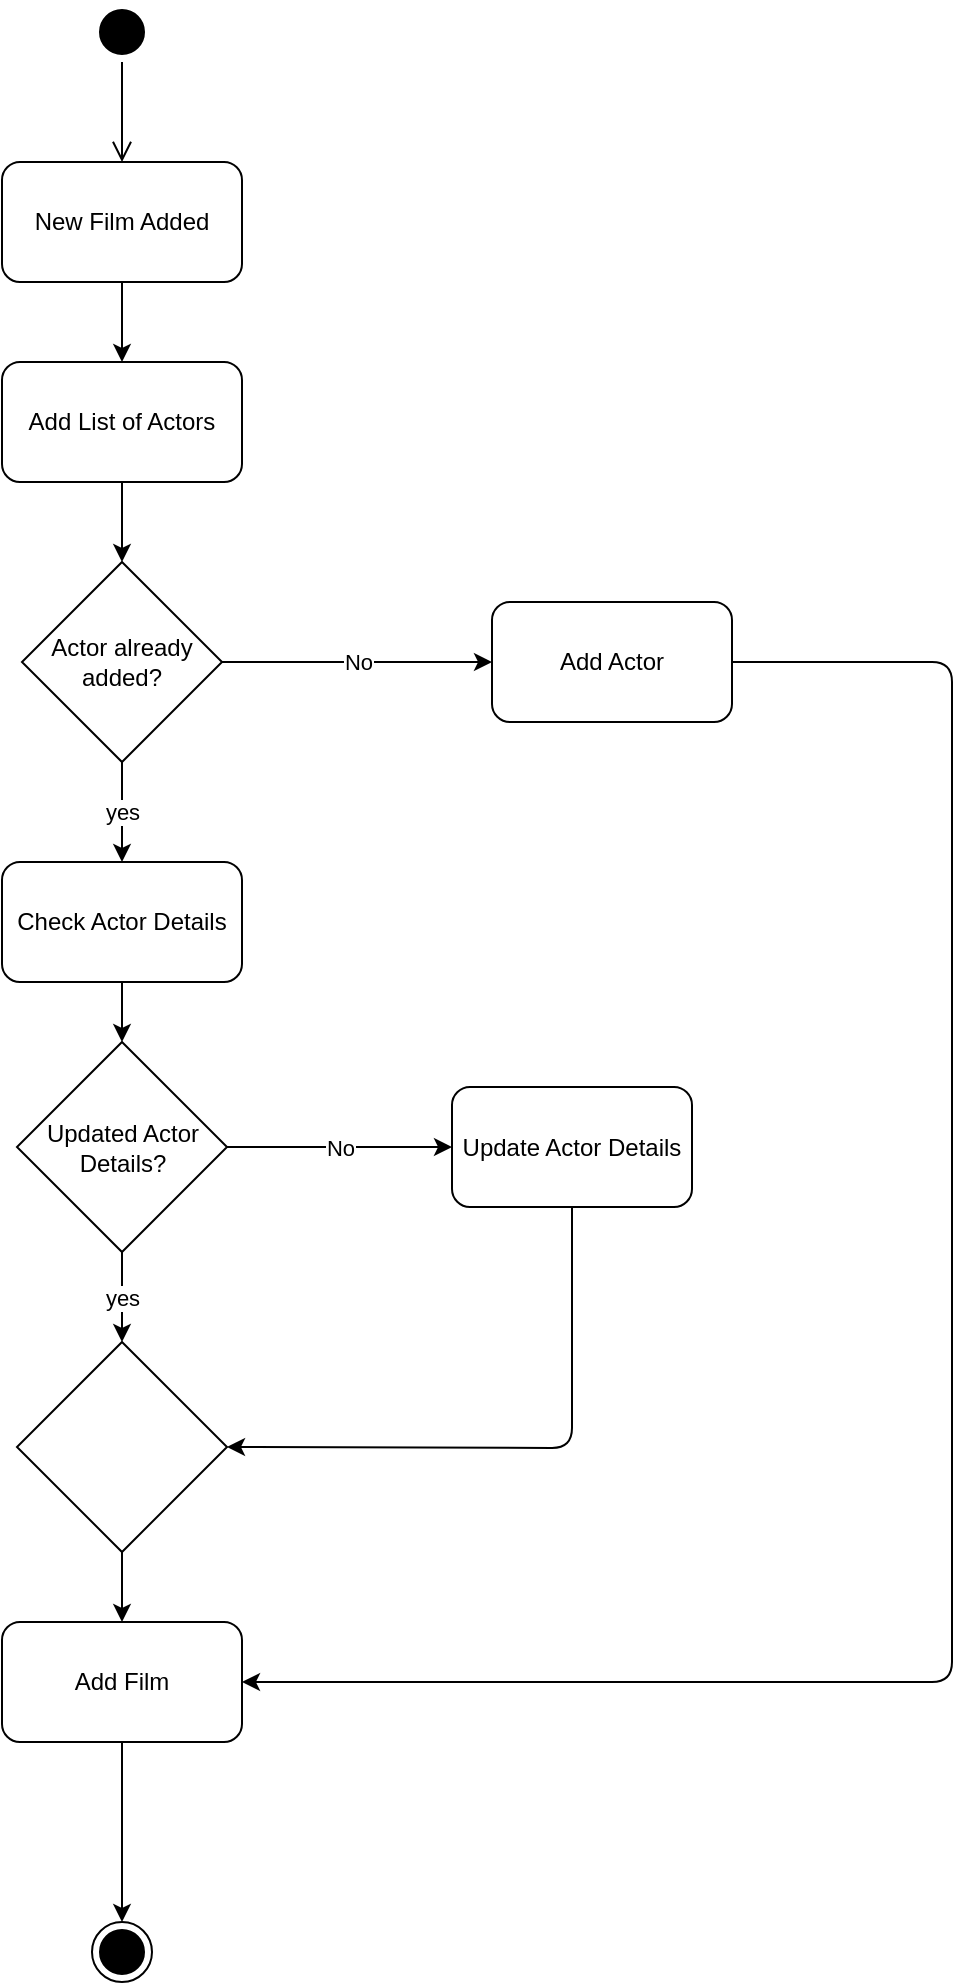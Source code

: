<mxfile version="14.6.9" type="device"><diagram id="kh1GyvmbxSxxImaQE_rj" name="Page-1"><mxGraphModel dx="2066" dy="1026" grid="1" gridSize="10" guides="1" tooltips="1" connect="1" arrows="1" fold="1" page="1" pageScale="1" pageWidth="827" pageHeight="1169" math="0" shadow="0"><root><mxCell id="0"/><mxCell id="1" parent="0"/><mxCell id="a9U59EaKdhXMRpquKWLf-4" value="" style="ellipse;html=1;shape=startState;fillColor=#000000;" parent="1" vertex="1"><mxGeometry x="300" y="140" width="30" height="30" as="geometry"/></mxCell><mxCell id="a9U59EaKdhXMRpquKWLf-5" value="" style="edgeStyle=orthogonalEdgeStyle;html=1;verticalAlign=bottom;endArrow=open;endSize=8;entryX=0.5;entryY=0;entryDx=0;entryDy=0;" parent="1" source="a9U59EaKdhXMRpquKWLf-4" target="a9U59EaKdhXMRpquKWLf-6" edge="1"><mxGeometry relative="1" as="geometry"><mxPoint x="315" y="330" as="targetPoint"/><Array as="points"/></mxGeometry></mxCell><mxCell id="a9U59EaKdhXMRpquKWLf-9" style="edgeStyle=orthogonalEdgeStyle;rounded=0;orthogonalLoop=1;jettySize=auto;html=1;exitX=0.5;exitY=1;exitDx=0;exitDy=0;entryX=0.5;entryY=0;entryDx=0;entryDy=0;strokeColor=#000000;" parent="1" source="a9U59EaKdhXMRpquKWLf-6" target="a9U59EaKdhXMRpquKWLf-7" edge="1"><mxGeometry relative="1" as="geometry"/></mxCell><mxCell id="a9U59EaKdhXMRpquKWLf-6" value="New Film Added" style="rounded=1;whiteSpace=wrap;html=1;strokeColor=#000000;" parent="1" vertex="1"><mxGeometry x="255" y="220" width="120" height="60" as="geometry"/></mxCell><mxCell id="a9U59EaKdhXMRpquKWLf-7" value="Add List of Actors" style="rounded=1;whiteSpace=wrap;html=1;strokeColor=#000000;" parent="1" vertex="1"><mxGeometry x="255" y="320" width="120" height="60" as="geometry"/></mxCell><mxCell id="a9U59EaKdhXMRpquKWLf-10" value="Actor already added?" style="rhombus;whiteSpace=wrap;html=1;strokeColor=#000000;" parent="1" vertex="1"><mxGeometry x="265" y="420" width="100" height="100" as="geometry"/></mxCell><mxCell id="a9U59EaKdhXMRpquKWLf-11" value="" style="endArrow=classic;html=1;strokeColor=#000000;exitX=0.5;exitY=1;exitDx=0;exitDy=0;entryX=0.5;entryY=0;entryDx=0;entryDy=0;" parent="1" source="a9U59EaKdhXMRpquKWLf-7" target="a9U59EaKdhXMRpquKWLf-10" edge="1"><mxGeometry width="50" height="50" relative="1" as="geometry"><mxPoint x="390" y="590" as="sourcePoint"/><mxPoint x="440" y="540" as="targetPoint"/></mxGeometry></mxCell><mxCell id="a9U59EaKdhXMRpquKWLf-12" value="Add Actor" style="rounded=1;whiteSpace=wrap;html=1;strokeColor=#000000;" parent="1" vertex="1"><mxGeometry x="500" y="440" width="120" height="60" as="geometry"/></mxCell><mxCell id="a9U59EaKdhXMRpquKWLf-13" value="No" style="endArrow=classic;html=1;strokeColor=#000000;exitX=1;exitY=0.5;exitDx=0;exitDy=0;entryX=0;entryY=0.5;entryDx=0;entryDy=0;" parent="1" source="a9U59EaKdhXMRpquKWLf-10" target="a9U59EaKdhXMRpquKWLf-12" edge="1"><mxGeometry width="50" height="50" relative="1" as="geometry"><mxPoint x="390" y="590" as="sourcePoint"/><mxPoint x="440" y="540" as="targetPoint"/></mxGeometry></mxCell><mxCell id="a9U59EaKdhXMRpquKWLf-14" value="Check Actor Details" style="rounded=1;whiteSpace=wrap;html=1;strokeColor=#000000;" parent="1" vertex="1"><mxGeometry x="255" y="570" width="120" height="60" as="geometry"/></mxCell><mxCell id="a9U59EaKdhXMRpquKWLf-15" value="yes" style="endArrow=classic;html=1;strokeColor=#000000;exitX=0.5;exitY=1;exitDx=0;exitDy=0;entryX=0.5;entryY=0;entryDx=0;entryDy=0;" parent="1" source="a9U59EaKdhXMRpquKWLf-10" target="a9U59EaKdhXMRpquKWLf-14" edge="1"><mxGeometry width="50" height="50" relative="1" as="geometry"><mxPoint x="390" y="590" as="sourcePoint"/><mxPoint x="315" y="585" as="targetPoint"/></mxGeometry></mxCell><mxCell id="a9U59EaKdhXMRpquKWLf-16" value="Updated Actor Details?" style="rhombus;whiteSpace=wrap;html=1;strokeColor=#000000;" parent="1" vertex="1"><mxGeometry x="262.5" y="660" width="105" height="105" as="geometry"/></mxCell><mxCell id="a9U59EaKdhXMRpquKWLf-17" value="Update Actor Details" style="rounded=1;whiteSpace=wrap;html=1;strokeColor=#000000;" parent="1" vertex="1"><mxGeometry x="480" y="682.5" width="120" height="60" as="geometry"/></mxCell><mxCell id="a9U59EaKdhXMRpquKWLf-18" value="" style="endArrow=classic;html=1;strokeColor=#000000;exitX=0.5;exitY=1;exitDx=0;exitDy=0;entryX=0.5;entryY=0;entryDx=0;entryDy=0;" parent="1" source="a9U59EaKdhXMRpquKWLf-14" target="a9U59EaKdhXMRpquKWLf-16" edge="1"><mxGeometry width="50" height="50" relative="1" as="geometry"><mxPoint x="253.5" y="670" as="sourcePoint"/><mxPoint x="303.5" y="620" as="targetPoint"/></mxGeometry></mxCell><mxCell id="a9U59EaKdhXMRpquKWLf-19" value="No" style="endArrow=classic;html=1;strokeColor=#000000;exitX=1;exitY=0.5;exitDx=0;exitDy=0;entryX=0;entryY=0.5;entryDx=0;entryDy=0;" parent="1" source="a9U59EaKdhXMRpquKWLf-16" target="a9U59EaKdhXMRpquKWLf-17" edge="1"><mxGeometry width="50" height="50" relative="1" as="geometry"><mxPoint x="253.5" y="670" as="sourcePoint"/><mxPoint x="303.5" y="620" as="targetPoint"/><Array as="points"/></mxGeometry></mxCell><mxCell id="a9U59EaKdhXMRpquKWLf-26" style="edgeStyle=orthogonalEdgeStyle;rounded=0;orthogonalLoop=1;jettySize=auto;html=1;exitX=0.5;exitY=1;exitDx=0;exitDy=0;strokeColor=#000000;" parent="1" source="a9U59EaKdhXMRpquKWLf-20" target="a9U59EaKdhXMRpquKWLf-24" edge="1"><mxGeometry relative="1" as="geometry"/></mxCell><mxCell id="a9U59EaKdhXMRpquKWLf-20" value="Add Film" style="rounded=1;whiteSpace=wrap;html=1;strokeColor=#000000;" parent="1" vertex="1"><mxGeometry x="255" y="950" width="120" height="60" as="geometry"/></mxCell><mxCell id="a9U59EaKdhXMRpquKWLf-21" value="yes" style="endArrow=classic;html=1;strokeColor=#000000;exitX=0.5;exitY=1;exitDx=0;exitDy=0;entryX=0.5;entryY=0;entryDx=0;entryDy=0;" parent="1" source="a9U59EaKdhXMRpquKWLf-16" target="GGG1Y2D1IyeMllV9kPoR-3" edge="1"><mxGeometry width="50" height="50" relative="1" as="geometry"><mxPoint x="253.5" y="670" as="sourcePoint"/><mxPoint x="303.5" y="620" as="targetPoint"/></mxGeometry></mxCell><mxCell id="a9U59EaKdhXMRpquKWLf-22" value="" style="endArrow=classic;html=1;strokeColor=#000000;exitX=1;exitY=0.5;exitDx=0;exitDy=0;entryX=1;entryY=0.5;entryDx=0;entryDy=0;" parent="1" source="a9U59EaKdhXMRpquKWLf-12" target="a9U59EaKdhXMRpquKWLf-20" edge="1"><mxGeometry width="50" height="50" relative="1" as="geometry"><mxPoint x="390" y="580" as="sourcePoint"/><mxPoint x="440" y="530" as="targetPoint"/><Array as="points"><mxPoint x="730" y="470"/><mxPoint x="730" y="980"/></Array></mxGeometry></mxCell><mxCell id="a9U59EaKdhXMRpquKWLf-24" value="" style="ellipse;html=1;shape=endState;fillColor=#000000;" parent="1" vertex="1"><mxGeometry x="300" y="1100" width="30" height="30" as="geometry"/></mxCell><mxCell id="GGG1Y2D1IyeMllV9kPoR-3" value="" style="rhombus;whiteSpace=wrap;html=1;strokeColor=#000000;" vertex="1" parent="1"><mxGeometry x="262.5" y="810" width="105" height="105" as="geometry"/></mxCell><mxCell id="GGG1Y2D1IyeMllV9kPoR-4" value="" style="endArrow=classic;html=1;exitX=0.5;exitY=1;exitDx=0;exitDy=0;entryX=1;entryY=0.5;entryDx=0;entryDy=0;" edge="1" parent="1" source="a9U59EaKdhXMRpquKWLf-17" target="GGG1Y2D1IyeMllV9kPoR-3"><mxGeometry width="50" height="50" relative="1" as="geometry"><mxPoint x="390" y="680" as="sourcePoint"/><mxPoint x="440" y="630" as="targetPoint"/><Array as="points"><mxPoint x="540" y="863"/></Array></mxGeometry></mxCell><mxCell id="GGG1Y2D1IyeMllV9kPoR-5" value="" style="endArrow=classic;html=1;exitX=0.5;exitY=1;exitDx=0;exitDy=0;entryX=0.5;entryY=0;entryDx=0;entryDy=0;" edge="1" parent="1" source="GGG1Y2D1IyeMllV9kPoR-3" target="a9U59EaKdhXMRpquKWLf-20"><mxGeometry width="50" height="50" relative="1" as="geometry"><mxPoint x="390" y="680" as="sourcePoint"/><mxPoint x="440" y="630" as="targetPoint"/></mxGeometry></mxCell></root></mxGraphModel></diagram></mxfile>